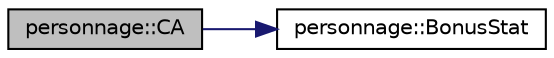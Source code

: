 digraph "personnage::CA"
{
  edge [fontname="Helvetica",fontsize="10",labelfontname="Helvetica",labelfontsize="10"];
  node [fontname="Helvetica",fontsize="10",shape=record];
  rankdir="LR";
  Node64 [label="personnage::CA",height=0.2,width=0.4,color="black", fillcolor="grey75", style="filled", fontcolor="black"];
  Node64 -> Node65 [color="midnightblue",fontsize="10",style="solid",fontname="Helvetica"];
  Node65 [label="personnage::BonusStat",height=0.2,width=0.4,color="black", fillcolor="white", style="filled",URL="$classpersonnage.html#a4682ab356ead77283d2b0f62e230b5a1",tooltip="calcul un bonus en fonction de la caractristique du personnage "];
}
